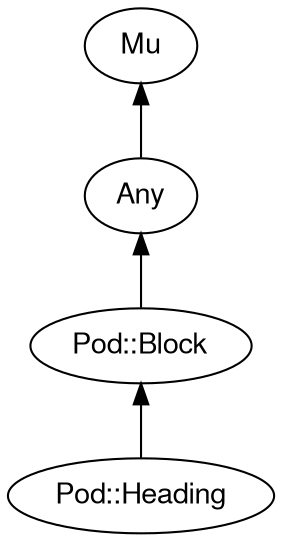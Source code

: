 digraph "perl6-type-graph" {
    rankdir=BT;
    splines=polyline;
    overlap=false; 
    graph [truecolor=true bgcolor="#FFFFFF"];
    // Types
    "Pod::Heading" [color="#000000", fontcolor="#000000", href="/type/Pod::Heading", fontname="FreeSans"];
    "Mu" [color="#000000", fontcolor="#000000", href="/type/Mu", fontname="FreeSans"];
    "Any" [color="#000000", fontcolor="#000000", href="/type/Any", fontname="FreeSans"];
    "Pod::Block" [color="#000000", fontcolor="#000000", href="/type/Pod::Block", fontname="FreeSans"];

    // Superclasses
    "Pod::Heading" -> "Pod::Block" [color="#000000"];
    "Any" -> "Mu" [color="#000000"];
    "Pod::Block" -> "Any" [color="#000000"];

    // Roles
}
